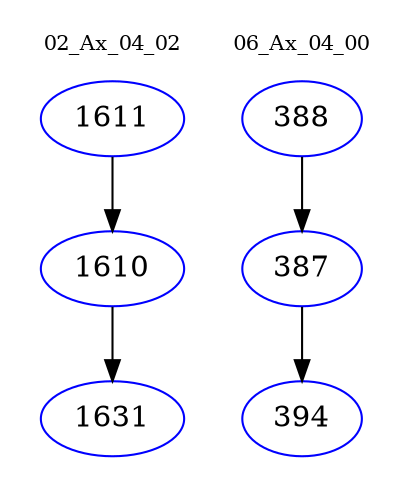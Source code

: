 digraph{
subgraph cluster_0 {
color = white
label = "02_Ax_04_02";
fontsize=10;
T0_1611 [label="1611", color="blue"]
T0_1611 -> T0_1610 [color="black"]
T0_1610 [label="1610", color="blue"]
T0_1610 -> T0_1631 [color="black"]
T0_1631 [label="1631", color="blue"]
}
subgraph cluster_1 {
color = white
label = "06_Ax_04_00";
fontsize=10;
T1_388 [label="388", color="blue"]
T1_388 -> T1_387 [color="black"]
T1_387 [label="387", color="blue"]
T1_387 -> T1_394 [color="black"]
T1_394 [label="394", color="blue"]
}
}
